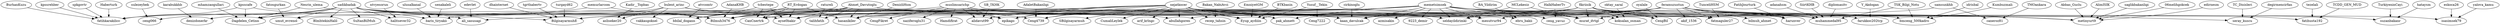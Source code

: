 strict digraph {
"sadikbadak" -> "ceng066"
"sadikbadak" -> "Bilmuh3476"
"sadikbadak" -> "BilgisayarmuhE"
"sadikbadak" -> "SultanBilMuh"
"sadikbadak" -> "Dagdelen_Cetinn"
"sadikbadak" -> "fatihkarakilicc"
"sadikbadak" -> "Ceng4739"
"sadikbadak" -> "denizdonerkr"
"sadikbadak" -> "halitsever32"
"sadikbadak" -> "Bilmuh3476"
"sadikbadak" -> "epikago"
"sadikbadak" -> "kaan_davulcak"
"sadikbadak" -> "BlmhtekinHalil"
"sadikbadak" -> "ali_sasusagi"
"sadikbadak" -> "umut_evrenol"
"kpsscafe" -> "Bilmuh3476"
"kpsscafe" -> "fatihkarakilicc"
"kpsscafe" -> "Dagdelen_Cetinn"
"memurlarcom" -> "Bilmuh3476"
"memurlarcom" -> "Dagdelen_Cetinn"
"ulusalkanal" -> "baris_tiryakii"
"RT_Erdogan" -> "hasanikiler"
"RT_Erdogan" -> "Bilmuh3476"
"RT_Erdogan" -> "ayse0bakir"
"RT_Erdogan" -> "CanCnertrk"
"RT_Erdogan" -> "bbilal_dogann"
"Ahmet_Davutoglu" -> "hasanikiler"
"Ahmet_Davutoglu" -> "Bilmuh3476"
"Ahmet_Davutoglu" -> "murat_dvtgl"
"Ahmet_Davutoglu" -> "Eyup_aydiiin"
"Ahmet_Davutoglu" -> "ayse0bakir"
"Ahmet_Davutoglu" -> "talihfatih"
"Ahmet_Davutoglu" -> "CanCnertrk"
"Ahmet_Davutoglu" -> "bbilal_dogann"
"Ahmet_Davutoglu" -> "suzanbakanr"
"fikriisik" -> "hasanikiler"
"fikriisik" -> "Bilmuh3476"
"fikriisik" -> "murat_dvtgl"
"fikriisik" -> "koksalan_osman"
"fikriisik" -> "seldayildirimkl"
"fikriisik" -> "CengBil"
"fikriisik" -> "seldayildirimkl"
"fikriisik" -> "farukkoc202trp"
"fikriisik" -> "fatihusta192"
"fikriisik" -> "bmceng_500kadro"
"fikriisik" -> "umut_evrenol"
"DenizliHsm" -> "hasanikiler"
"TMOankara" -> "caneroz81"
"nejatkocer" -> "CumaliLeylek"
"nejatkocer" -> "Eyup_aydiiin"
"nejatkocer" -> "muhammedal95"
"nejatkocer" -> "BilgisayarmuhE"
"nejatkocer" -> "recep_tahsin"
"nejatkocer" -> "Bilmuh3476"
"nejatkocer" -> "muhammedal95"
"nejatkocer" -> "fatmaguler27"
"nejatkocer" -> "metinyurt9"
"nejatkocer" -> "arif_krlngc"
"nejatkocer" -> "Ceng4739"
"nejatkocer" -> "alidavut99"
"nejatkocer" -> "mesutvur94"
"nejatkocer" -> "Ceng4739"
"nejatkocer" -> "seldayildirimkl"
"nejatkocer" -> "kaan_davulcak"
"nejatkocer" -> "ali_sasusagi"
"nejatkocer" -> "epikago"
"nejatkocer" -> "isasimsek79"
"nejatkocer" -> "abullahgoren"
"nejatkocer" -> "kaan_davulcak"
"nejatkocer" -> "SBilgisayarmuh"
"nejatkocer" -> "bmceng_500kadro"
"edevlet" -> "ali_sasusagi"
"Bakan_NabiAvci" -> "recep_tahsin"
"samsunkhb" -> "ayse0bakir"
"samsunkhb" -> "caneroz81"
"eskoca26" -> "isasimsek79"
"ntvyesorun" -> "halitsever32"
"memetsimsek" -> "BilgisayarmuhE"
"memetsimsek" -> "muhammedal95"
"memetsimsek" -> "muhammedal95"
"memetsimsek" -> "ebru_bakii"
"memetsimsek" -> "koksalan_osman"
"memetsimsek" -> "murat_dvtgl"
"memetsimsek" -> "pak_ahmett"
"memetsimsek" -> "hasanikiler"
"memetsimsek" -> "ayse0bakir"
"memetsimsek" -> "metinyurt9"
"memetsimsek" -> "Ceng4739"
"memetsimsek" -> "mesutvur94"
"memetsimsek" -> "mesutvur94"
"memetsimsek" -> "fatihkarakilicc"
"memetsimsek" -> "kaan_davulcak"
"memetsimsek" -> "9223_demir"
"memetsimsek" -> "epikago"
"memetsimsek" -> "azmisakin"
"memetsimsek" -> "kaan_davulcak"
"memetsimsek" -> "harunver"
"memetsimsek" -> "CengBil"
"memetsimsek" -> "ebru_bakii"
"memetsimsek" -> "ceng_yavuz"
"memetsimsek" -> "seldayildirimkl"
"dhainternet" -> "BilgisayarmuhE"
"EmniyetGM" -> "Eyup_aydiiin"
"BTKbasin" -> "Eyup_aydiiin"
"sulezeybek" -> "ceng066"
"yalova_kamu" -> "isasimsek79"
"TurkiyeninCayi" -> "suzanbakanr"
"muslimsarichp" -> "naziferoglu31"
"muslimsarichp" -> "muhammedal95"
"muslimsarichp" -> "alidavut99"
"muslimsarichp" -> "Hamdifirat"
"muslimsarichp" -> "epikago"
"muslimsarichp" -> "abullahgoren"
"muslimsarichp" -> "pak_ahmett"
"muslimsarichp" -> "CanCnertrk"
"muslimsarichp" -> "CengFikret"
"TC_Disisleri" -> "seray_kuscu"
"SB_TKHK" -> "alidavut99"
"feramuzustun" -> "abullahgoren"
"feramuzustun" -> "muhammedal95"
"feramuzustun" -> "muhammedal95"
"feramuzustun" -> "metinyurt9"
"feramuzustun" -> "harunver"
"feramuzustun" -> "mesutvur94"
"feramuzustun" -> "murat_dvtgl"
"feramuzustun" -> "kaan_davulcak"
"feramuzustun" -> "akif_1536"
"feramuzustun" -> "bilmuh_ahmet"
"feramuzustun" -> "kaan_davulcak"
"feramuzustun" -> "bilmuh_ahmet"
"feramuzustun" -> "harunver"
"feramuzustun" -> "bilmuh_ahmet"
"feramuzustun" -> "bilmuh_ahmet"
"feramuzustun" -> "BilgisayarmuhE"
"feramuzustun" -> "Bilmuh3476"
"feramuzustun" -> "fatmaguler27"
"feramuzustun" -> "seray_kuscu"
"adanahsm" -> "muhammedal95"
"SiirtKHB" -> "muhammedal95"
"karabukkhb" -> "denizdonerkr"
"tgrthabertv" -> "BilgisayarmuhE"
"MCLekesiz" -> "murat_dvtgl"
"MCLekesiz" -> "seldayildirimkl"
"FatihJourturk" -> "harunver"
"turgayd62" -> "BilgisayarmuhE"
"edirnesm" -> "metinyurt9"
"ratureli" -> "talihfatih"
"bulent_arinc" -> "seldayildirimkl"
"bulent_arinc" -> "vakkasgoksel"
"bulent_arinc" -> "ayse0bakir"
"bulent_arinc" -> "baris_tiryakii"
"bulent_arinc" -> "asliseker20"
"tezelali" -> "fatihusta192"
"fatosgurkan" -> "umut_evrenol"
"BurhanKuzu" -> "fatihkarakilicc"
"BA_Yildirim" -> "ebru_bakii"
"AdanaKHB" -> "Bilmuh3476"
"Abbas_Guclu" -> "metinyurt9"
"AdaletBakanligi" -> "Ceng4739"
"TunceliHSM" -> "fatmaguler27"
"AlimISIK" -> "metinyurt9"
"tcbestepe" -> "ayse0bakir"
"tcbestepe" -> "CanCnertrk"
"tcbestepe" -> "bbilal_dogann"
"kpssrehber" -> "fatihkarakilicc"
"oyalale" -> "CengBil"
"cirkinoglu" -> "kaan_davulcak"
"HalkHaberTv" -> "ceng_yavuz"
"hataysm" -> "suzanbakanr"
"degirmencirfan" -> "seray_kuscu"
"mhamzaogullari" -> "Dagdelen_Cetinn"
"Nesrin_ulema" -> "baris_tiryakii"
"Nesrin_ulema" -> "Dagdelen_Cetinn"
"oktay_saral" -> "koksalan_osman"
"Kadir__Topbas" -> "asliseker20"
"idrisbal" -> "bmceng_500kadro"
"TSK_Bilgi_Notu" -> "muhammedal95"
"TSK_Bilgi_Notu" -> "bmceng_500kadro"
"diplomasitv" -> "muhammedal95"
"saglikbakanligi" -> "metinyurt9"
"atvcomtr" -> "bbilal_dogann"
"spkgovtr" -> "fatihkarakilicc"
"senakaleli" -> "baris_tiryakii"
"Kumbuzmali" -> "bmceng_500kadro"
"06melihgokcek" -> "metinyurt9"
"Y_Akdogan" -> "farukkoc202trp"
"Yusuf__Tekin" -> "Eyup_aydiiin"
"Yusuf__Tekin" -> "Ceng7222"
"TCDD_GEN_MUD" -> "fatihusta192"
"Haberturk" -> "fatihkarakilicc"
}